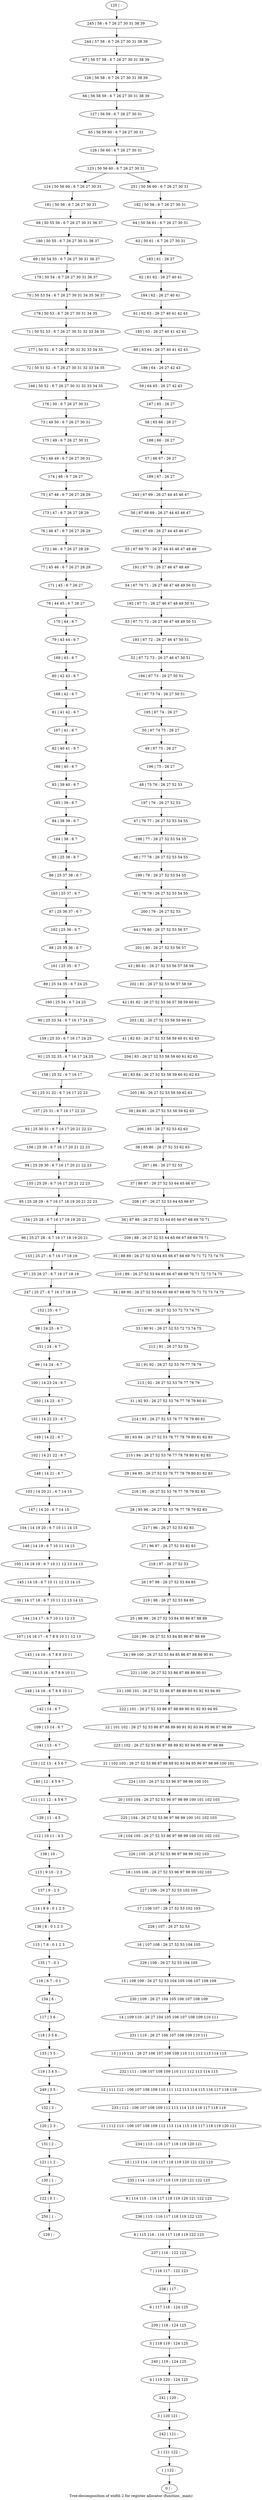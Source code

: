 digraph G {
graph [label="Tree-decomposition of width 2 for register allocator (function _main)"]
0[label="0 | : "];
1[label="1 | 122 : "];
2[label="2 | 121 122 : "];
3[label="3 | 120 121 : "];
4[label="4 | 119 120 : 124 125 "];
5[label="5 | 118 119 : 124 125 "];
6[label="6 | 117 118 : 124 125 "];
7[label="7 | 116 117 : 122 123 "];
8[label="8 | 115 116 : 116 117 118 119 122 123 "];
9[label="9 | 114 115 : 116 117 118 119 120 121 122 123 "];
10[label="10 | 113 114 : 116 117 118 119 120 121 122 123 "];
11[label="11 | 112 113 : 106 107 108 109 112 113 114 115 116 117 118 119 120 121 "];
12[label="12 | 111 112 : 106 107 108 109 110 111 112 113 114 115 116 117 118 119 "];
13[label="13 | 110 111 : 26 27 106 107 108 109 110 111 112 113 114 115 "];
14[label="14 | 109 110 : 26 27 104 105 106 107 108 109 110 111 "];
15[label="15 | 108 109 : 26 27 52 53 104 105 106 107 108 109 "];
16[label="16 | 107 108 : 26 27 52 53 104 105 "];
17[label="17 | 106 107 : 26 27 52 53 102 103 "];
18[label="18 | 105 106 : 26 27 52 53 96 97 98 99 102 103 "];
19[label="19 | 104 105 : 26 27 52 53 96 97 98 99 100 101 102 103 "];
20[label="20 | 103 104 : 26 27 52 53 96 97 98 99 100 101 102 103 "];
21[label="21 | 102 103 : 26 27 52 53 86 87 88 89 92 93 94 95 96 97 98 99 100 101 "];
22[label="22 | 101 102 : 26 27 52 53 86 87 88 89 90 91 92 93 94 95 96 97 98 99 "];
23[label="23 | 100 101 : 26 27 52 53 86 87 88 89 90 91 92 93 94 95 "];
24[label="24 | 99 100 : 26 27 52 53 84 85 86 87 88 89 90 91 "];
25[label="25 | 98 99 : 26 27 52 53 84 85 86 87 88 89 "];
26[label="26 | 97 98 : 26 27 52 53 84 85 "];
27[label="27 | 96 97 : 26 27 52 53 82 83 "];
28[label="28 | 95 96 : 26 27 52 53 76 77 78 79 82 83 "];
29[label="29 | 94 95 : 26 27 52 53 76 77 78 79 80 81 82 83 "];
30[label="30 | 93 94 : 26 27 52 53 76 77 78 79 80 81 82 83 "];
31[label="31 | 92 93 : 26 27 52 53 76 77 78 79 80 81 "];
32[label="32 | 91 92 : 26 27 52 53 76 77 78 79 "];
33[label="33 | 90 91 : 26 27 52 53 72 73 74 75 "];
34[label="34 | 89 90 : 26 27 52 53 64 65 66 67 68 69 70 71 72 73 74 75 "];
35[label="35 | 88 89 : 26 27 52 53 64 65 66 67 68 69 70 71 72 73 74 75 "];
36[label="36 | 87 88 : 26 27 52 53 64 65 66 67 68 69 70 71 "];
37[label="37 | 86 87 : 26 27 52 53 64 65 66 67 "];
38[label="38 | 85 86 : 26 27 52 53 62 63 "];
39[label="39 | 84 85 : 26 27 52 53 58 59 62 63 "];
40[label="40 | 83 84 : 26 27 52 53 58 59 60 61 62 63 "];
41[label="41 | 82 83 : 26 27 52 53 58 59 60 61 62 63 "];
42[label="42 | 81 82 : 26 27 52 53 56 57 58 59 60 61 "];
43[label="43 | 80 81 : 26 27 52 53 56 57 58 59 "];
44[label="44 | 79 80 : 26 27 52 53 56 57 "];
45[label="45 | 78 79 : 26 27 52 53 54 55 "];
46[label="46 | 77 78 : 26 27 52 53 54 55 "];
47[label="47 | 76 77 : 26 27 52 53 54 55 "];
48[label="48 | 75 76 : 26 27 52 53 "];
49[label="49 | 67 75 : 26 27 "];
50[label="50 | 67 74 75 : 26 27 "];
51[label="51 | 67 73 74 : 26 27 50 51 "];
52[label="52 | 67 72 73 : 26 27 46 47 50 51 "];
53[label="53 | 67 71 72 : 26 27 46 47 48 49 50 51 "];
54[label="54 | 67 70 71 : 26 27 46 47 48 49 50 51 "];
55[label="55 | 67 69 70 : 26 27 44 45 46 47 48 49 "];
56[label="56 | 67 68 69 : 26 27 44 45 46 47 "];
57[label="57 | 66 67 : 26 27 "];
58[label="58 | 65 66 : 26 27 "];
59[label="59 | 64 65 : 26 27 42 43 "];
60[label="60 | 63 64 : 26 27 40 41 42 43 "];
61[label="61 | 62 63 : 26 27 40 41 42 43 "];
62[label="62 | 61 62 : 26 27 40 41 "];
63[label="63 | 50 61 : 6 7 26 27 30 31 "];
64[label="64 | 50 56 61 : 6 7 26 27 30 31 "];
65[label="65 | 56 59 60 : 6 7 26 27 30 31 "];
66[label="66 | 56 58 59 : 6 7 26 27 30 31 38 39 "];
67[label="67 | 56 57 58 : 6 7 26 27 30 31 38 39 "];
68[label="68 | 50 55 56 : 6 7 26 27 30 31 36 37 "];
69[label="69 | 50 54 55 : 6 7 26 27 30 31 36 37 "];
70[label="70 | 50 53 54 : 6 7 26 27 30 31 34 35 36 37 "];
71[label="71 | 50 52 53 : 6 7 26 27 30 31 32 33 34 35 "];
72[label="72 | 50 51 52 : 6 7 26 27 30 31 32 33 34 35 "];
73[label="73 | 49 50 : 6 7 26 27 30 31 "];
74[label="74 | 48 49 : 6 7 26 27 30 31 "];
75[label="75 | 47 48 : 6 7 26 27 28 29 "];
76[label="76 | 46 47 : 6 7 26 27 28 29 "];
77[label="77 | 45 46 : 6 7 26 27 28 29 "];
78[label="78 | 44 45 : 6 7 26 27 "];
79[label="79 | 43 44 : 6 7 "];
80[label="80 | 42 43 : 6 7 "];
81[label="81 | 41 42 : 6 7 "];
82[label="82 | 40 41 : 6 7 "];
83[label="83 | 39 40 : 6 7 "];
84[label="84 | 38 39 : 6 7 "];
85[label="85 | 25 38 : 6 7 "];
86[label="86 | 25 37 38 : 6 7 "];
87[label="87 | 25 36 37 : 6 7 "];
88[label="88 | 25 35 36 : 6 7 "];
89[label="89 | 25 34 35 : 6 7 24 25 "];
90[label="90 | 25 33 34 : 6 7 16 17 24 25 "];
91[label="91 | 25 32 33 : 6 7 16 17 24 25 "];
92[label="92 | 25 31 32 : 6 7 16 17 22 23 "];
93[label="93 | 25 30 31 : 6 7 16 17 20 21 22 23 "];
94[label="94 | 25 29 30 : 6 7 16 17 20 21 22 23 "];
95[label="95 | 25 28 29 : 6 7 16 17 18 19 20 21 22 23 "];
96[label="96 | 25 27 28 : 6 7 16 17 18 19 20 21 "];
97[label="97 | 25 26 27 : 6 7 16 17 18 19 "];
98[label="98 | 24 25 : 6 7 "];
99[label="99 | 14 24 : 6 7 "];
100[label="100 | 14 23 24 : 6 7 "];
101[label="101 | 14 22 23 : 6 7 "];
102[label="102 | 14 21 22 : 6 7 "];
103[label="103 | 14 20 21 : 6 7 14 15 "];
104[label="104 | 14 19 20 : 6 7 10 11 14 15 "];
105[label="105 | 14 18 19 : 6 7 10 11 12 13 14 15 "];
106[label="106 | 14 17 18 : 6 7 10 11 12 13 14 15 "];
107[label="107 | 14 16 17 : 6 7 8 9 10 11 12 13 "];
108[label="108 | 14 15 16 : 6 7 8 9 10 11 "];
109[label="109 | 13 14 : 6 7 "];
110[label="110 | 12 13 : 4 5 6 7 "];
111[label="111 | 11 12 : 4 5 6 7 "];
112[label="112 | 10 11 : 4 5 "];
113[label="113 | 9 10 : 2 3 "];
114[label="114 | 8 9 : 0 1 2 3 "];
115[label="115 | 7 8 : 0 1 2 3 "];
116[label="116 | 6 7 : 0 1 "];
117[label="117 | 3 6 : "];
118[label="118 | 3 5 6 : "];
119[label="119 | 3 4 5 : "];
120[label="120 | 2 3 : "];
121[label="121 | 1 2 : "];
122[label="122 | 0 1 : "];
123[label="123 | 50 56 60 : 6 7 26 27 30 31 "];
124[label="124 | 50 56 60 : 6 7 26 27 30 31 "];
125[label="125 | : "];
126[label="126 | 56 58 : 6 7 26 27 30 31 38 39 "];
127[label="127 | 56 59 : 6 7 26 27 30 31 "];
128[label="128 | 56 60 : 6 7 26 27 30 31 "];
129[label="129 | : "];
130[label="130 | 1 : "];
131[label="131 | 2 : "];
132[label="132 | 3 : "];
133[label="133 | 3 5 : "];
134[label="134 | 6 : "];
135[label="135 | 7 : 0 1 "];
136[label="136 | 8 : 0 1 2 3 "];
137[label="137 | 9 : 2 3 "];
138[label="138 | 10 : "];
139[label="139 | 11 : 4 5 "];
140[label="140 | 12 : 4 5 6 7 "];
141[label="141 | 13 : 6 7 "];
142[label="142 | 14 : 6 7 "];
143[label="143 | 14 16 : 6 7 8 9 10 11 "];
144[label="144 | 14 17 : 6 7 10 11 12 13 "];
145[label="145 | 14 18 : 6 7 10 11 12 13 14 15 "];
146[label="146 | 14 19 : 6 7 10 11 14 15 "];
147[label="147 | 14 20 : 6 7 14 15 "];
148[label="148 | 14 21 : 6 7 "];
149[label="149 | 14 22 : 6 7 "];
150[label="150 | 14 23 : 6 7 "];
151[label="151 | 24 : 6 7 "];
152[label="152 | 25 : 6 7 "];
153[label="153 | 25 27 : 6 7 16 17 18 19 "];
154[label="154 | 25 28 : 6 7 16 17 18 19 20 21 "];
155[label="155 | 25 29 : 6 7 16 17 20 21 22 23 "];
156[label="156 | 25 30 : 6 7 16 17 20 21 22 23 "];
157[label="157 | 25 31 : 6 7 16 17 22 23 "];
158[label="158 | 25 32 : 6 7 16 17 "];
159[label="159 | 25 33 : 6 7 16 17 24 25 "];
160[label="160 | 25 34 : 6 7 24 25 "];
161[label="161 | 25 35 : 6 7 "];
162[label="162 | 25 36 : 6 7 "];
163[label="163 | 25 37 : 6 7 "];
164[label="164 | 38 : 6 7 "];
165[label="165 | 39 : 6 7 "];
166[label="166 | 40 : 6 7 "];
167[label="167 | 41 : 6 7 "];
168[label="168 | 42 : 6 7 "];
169[label="169 | 43 : 6 7 "];
170[label="170 | 44 : 6 7 "];
171[label="171 | 45 : 6 7 26 27 "];
172[label="172 | 46 : 6 7 26 27 28 29 "];
173[label="173 | 47 : 6 7 26 27 28 29 "];
174[label="174 | 48 : 6 7 26 27 "];
175[label="175 | 49 : 6 7 26 27 30 31 "];
176[label="176 | 50 : 6 7 26 27 30 31 "];
177[label="177 | 50 52 : 6 7 26 27 30 31 32 33 34 35 "];
178[label="178 | 50 53 : 6 7 26 27 30 31 34 35 "];
179[label="179 | 50 54 : 6 7 26 27 30 31 36 37 "];
180[label="180 | 50 55 : 6 7 26 27 30 31 36 37 "];
181[label="181 | 50 56 : 6 7 26 27 30 31 "];
182[label="182 | 50 56 : 6 7 26 27 30 31 "];
183[label="183 | 61 : 26 27 "];
184[label="184 | 62 : 26 27 40 41 "];
185[label="185 | 63 : 26 27 40 41 42 43 "];
186[label="186 | 64 : 26 27 42 43 "];
187[label="187 | 65 : 26 27 "];
188[label="188 | 66 : 26 27 "];
189[label="189 | 67 : 26 27 "];
190[label="190 | 67 69 : 26 27 44 45 46 47 "];
191[label="191 | 67 70 : 26 27 46 47 48 49 "];
192[label="192 | 67 71 : 26 27 46 47 48 49 50 51 "];
193[label="193 | 67 72 : 26 27 46 47 50 51 "];
194[label="194 | 67 73 : 26 27 50 51 "];
195[label="195 | 67 74 : 26 27 "];
196[label="196 | 75 : 26 27 "];
197[label="197 | 76 : 26 27 52 53 "];
198[label="198 | 77 : 26 27 52 53 54 55 "];
199[label="199 | 78 : 26 27 52 53 54 55 "];
200[label="200 | 79 : 26 27 52 53 "];
201[label="201 | 80 : 26 27 52 53 56 57 "];
202[label="202 | 81 : 26 27 52 53 56 57 58 59 "];
203[label="203 | 82 : 26 27 52 53 58 59 60 61 "];
204[label="204 | 83 : 26 27 52 53 58 59 60 61 62 63 "];
205[label="205 | 84 : 26 27 52 53 58 59 62 63 "];
206[label="206 | 85 : 26 27 52 53 62 63 "];
207[label="207 | 86 : 26 27 52 53 "];
208[label="208 | 87 : 26 27 52 53 64 65 66 67 "];
209[label="209 | 88 : 26 27 52 53 64 65 66 67 68 69 70 71 "];
210[label="210 | 89 : 26 27 52 53 64 65 66 67 68 69 70 71 72 73 74 75 "];
211[label="211 | 90 : 26 27 52 53 72 73 74 75 "];
212[label="212 | 91 : 26 27 52 53 "];
213[label="213 | 92 : 26 27 52 53 76 77 78 79 "];
214[label="214 | 93 : 26 27 52 53 76 77 78 79 80 81 "];
215[label="215 | 94 : 26 27 52 53 76 77 78 79 80 81 82 83 "];
216[label="216 | 95 : 26 27 52 53 76 77 78 79 82 83 "];
217[label="217 | 96 : 26 27 52 53 82 83 "];
218[label="218 | 97 : 26 27 52 53 "];
219[label="219 | 98 : 26 27 52 53 84 85 "];
220[label="220 | 99 : 26 27 52 53 84 85 86 87 88 89 "];
221[label="221 | 100 : 26 27 52 53 86 87 88 89 90 91 "];
222[label="222 | 101 : 26 27 52 53 86 87 88 89 90 91 92 93 94 95 "];
223[label="223 | 102 : 26 27 52 53 86 87 88 89 92 93 94 95 96 97 98 99 "];
224[label="224 | 103 : 26 27 52 53 96 97 98 99 100 101 "];
225[label="225 | 104 : 26 27 52 53 96 97 98 99 100 101 102 103 "];
226[label="226 | 105 : 26 27 52 53 96 97 98 99 102 103 "];
227[label="227 | 106 : 26 27 52 53 102 103 "];
228[label="228 | 107 : 26 27 52 53 "];
229[label="229 | 108 : 26 27 52 53 104 105 "];
230[label="230 | 109 : 26 27 104 105 106 107 108 109 "];
231[label="231 | 110 : 26 27 106 107 108 109 110 111 "];
232[label="232 | 111 : 106 107 108 109 110 111 112 113 114 115 "];
233[label="233 | 112 : 106 107 108 109 112 113 114 115 116 117 118 119 "];
234[label="234 | 113 : 116 117 118 119 120 121 "];
235[label="235 | 114 : 116 117 118 119 120 121 122 123 "];
236[label="236 | 115 : 116 117 118 119 122 123 "];
237[label="237 | 116 : 122 123 "];
238[label="238 | 117 : "];
239[label="239 | 118 : 124 125 "];
240[label="240 | 119 : 124 125 "];
241[label="241 | 120 : "];
242[label="242 | 121 : "];
243[label="243 | 67 69 : 26 27 44 45 46 47 "];
244[label="244 | 57 58 : 6 7 26 27 30 31 38 39 "];
245[label="245 | 58 : 6 7 26 27 30 31 38 39 "];
246[label="246 | 50 52 : 6 7 26 27 30 31 32 33 34 35 "];
247[label="247 | 25 27 : 6 7 16 17 18 19 "];
248[label="248 | 14 16 : 6 7 8 9 10 11 "];
249[label="249 | 3 5 : "];
250[label="250 | 1 : "];
251[label="251 | 50 56 60 : 6 7 26 27 30 31 "];
85->86 ;
99->100 ;
117->118 ;
130->122 ;
121->130 ;
131->121 ;
120->131 ;
132->120 ;
133->119 ;
118->133 ;
134->117 ;
116->134 ;
135->116 ;
115->135 ;
136->115 ;
114->136 ;
137->114 ;
113->137 ;
138->113 ;
112->138 ;
139->112 ;
111->139 ;
140->111 ;
110->140 ;
141->110 ;
109->141 ;
142->109 ;
143->108 ;
107->143 ;
144->107 ;
106->144 ;
145->106 ;
105->145 ;
146->105 ;
104->146 ;
147->104 ;
103->147 ;
148->103 ;
102->148 ;
149->102 ;
101->149 ;
150->101 ;
100->150 ;
151->99 ;
98->151 ;
152->98 ;
153->97 ;
96->153 ;
154->96 ;
95->154 ;
155->95 ;
94->155 ;
156->94 ;
93->156 ;
157->93 ;
92->157 ;
158->92 ;
91->158 ;
159->91 ;
90->159 ;
160->90 ;
89->160 ;
161->89 ;
88->161 ;
162->88 ;
87->162 ;
163->87 ;
86->163 ;
164->85 ;
84->164 ;
165->84 ;
83->165 ;
166->83 ;
82->166 ;
167->82 ;
81->167 ;
168->81 ;
80->168 ;
169->80 ;
79->169 ;
170->79 ;
78->170 ;
171->78 ;
77->171 ;
172->77 ;
76->172 ;
173->76 ;
75->173 ;
174->75 ;
74->174 ;
175->74 ;
73->175 ;
176->73 ;
177->72 ;
71->177 ;
178->71 ;
70->178 ;
179->70 ;
69->179 ;
180->69 ;
68->180 ;
181->68 ;
124->181 ;
246->176 ;
72->246 ;
247->152 ;
97->247 ;
248->142 ;
108->248 ;
249->132 ;
119->249 ;
250->129 ;
122->250 ;
125->245 ;
245->244 ;
244->67 ;
67->126 ;
126->66 ;
66->127 ;
127->65 ;
65->128 ;
128->123 ;
182->64 ;
64->63 ;
63->183 ;
183->62 ;
62->184 ;
184->61 ;
61->185 ;
185->60 ;
60->186 ;
186->59 ;
59->187 ;
187->58 ;
58->188 ;
188->57 ;
57->189 ;
189->243 ;
243->56 ;
56->190 ;
190->55 ;
55->191 ;
191->54 ;
54->192 ;
192->53 ;
53->193 ;
193->52 ;
52->194 ;
194->51 ;
51->195 ;
195->50 ;
50->49 ;
49->196 ;
196->48 ;
48->197 ;
197->47 ;
47->198 ;
198->46 ;
46->199 ;
199->45 ;
45->200 ;
200->44 ;
44->201 ;
201->43 ;
43->202 ;
202->42 ;
42->203 ;
203->41 ;
41->204 ;
204->40 ;
40->205 ;
205->39 ;
39->206 ;
206->38 ;
38->207 ;
207->37 ;
37->208 ;
208->36 ;
36->209 ;
209->35 ;
35->210 ;
210->34 ;
34->211 ;
211->33 ;
33->212 ;
212->32 ;
32->213 ;
213->31 ;
31->214 ;
214->30 ;
30->215 ;
215->29 ;
29->216 ;
216->28 ;
28->217 ;
217->27 ;
27->218 ;
218->26 ;
26->219 ;
219->25 ;
25->220 ;
220->24 ;
24->221 ;
221->23 ;
23->222 ;
222->22 ;
22->223 ;
223->21 ;
21->224 ;
224->20 ;
20->225 ;
225->19 ;
19->226 ;
226->18 ;
18->227 ;
227->17 ;
17->228 ;
228->16 ;
16->229 ;
229->15 ;
15->230 ;
230->14 ;
14->231 ;
231->13 ;
13->232 ;
232->12 ;
12->233 ;
233->11 ;
11->234 ;
234->10 ;
10->235 ;
235->9 ;
9->236 ;
236->8 ;
8->237 ;
237->7 ;
7->238 ;
238->6 ;
6->239 ;
239->5 ;
5->240 ;
240->4 ;
4->241 ;
241->3 ;
3->242 ;
242->2 ;
2->1 ;
1->0 ;
251->182 ;
123->124 ;
123->251 ;
}
